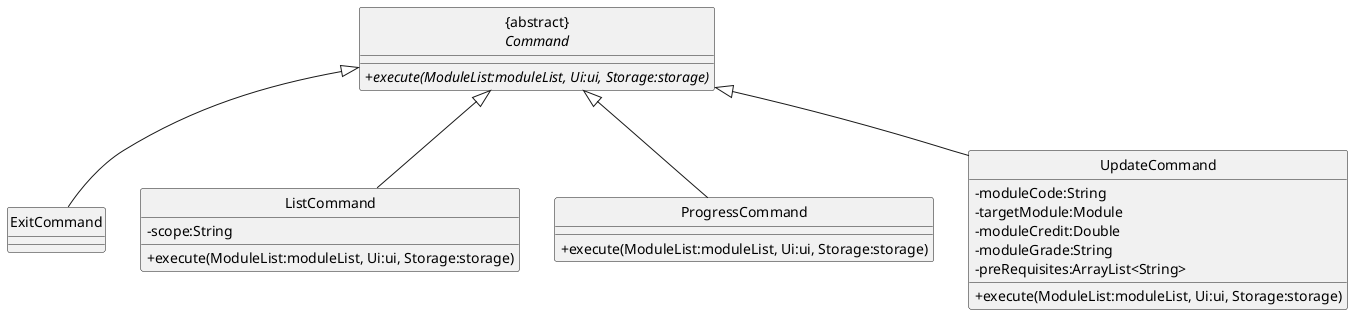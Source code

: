 @startuml

hide circle
skinparam classAttributeIconSize 0

class "{abstract}\n<i>Command" {
    +<i>execute(ModuleList:moduleList, Ui:ui, Storage:storage)
}

class "ExitCommand" {
}

class "ListCommand" {
    -scope:String
    +execute(ModuleList:moduleList, Ui:ui, Storage:storage)
}

class "ProgressCommand" {
    +execute(ModuleList:moduleList, Ui:ui, Storage:storage)
}

class "UpdateCommand" {
    -moduleCode:String
    -targetModule:Module
    -moduleCredit:Double
    -moduleGrade:String
    -preRequisites:ArrayList<String>
    +execute(ModuleList:moduleList, Ui:ui, Storage:storage)
}

"{abstract}\n<i>Command" <|-- "ExitCommand"
"{abstract}\n<i>Command" <|-- "ListCommand"
"{abstract}\n<i>Command" <|-- "ProgressCommand"
"{abstract}\n<i>Command" <|-- "UpdateCommand"
@enduml